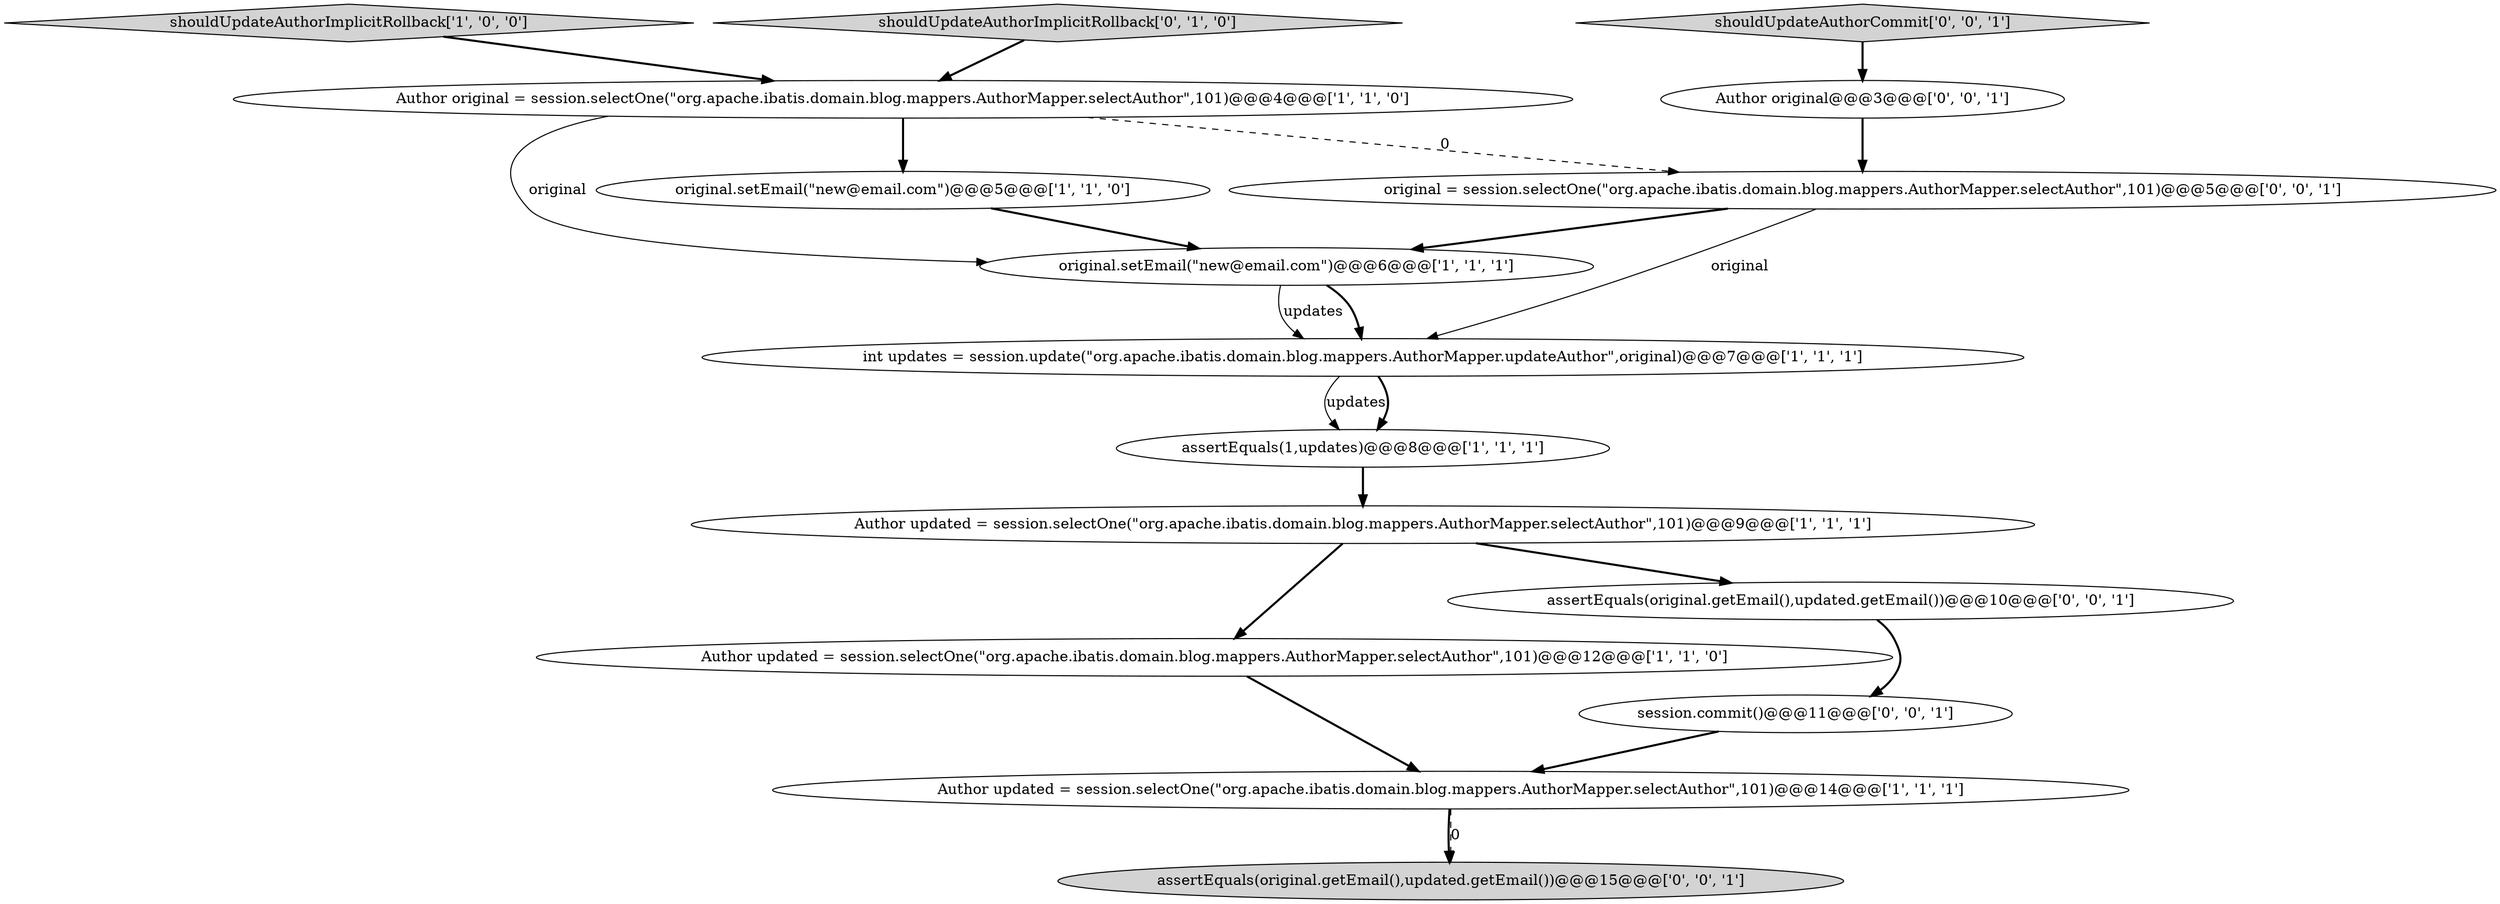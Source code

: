 digraph {
14 [style = filled, label = "session.commit()@@@11@@@['0', '0', '1']", fillcolor = white, shape = ellipse image = "AAA0AAABBB3BBB"];
5 [style = filled, label = "Author updated = session.selectOne(\"org.apache.ibatis.domain.blog.mappers.AuthorMapper.selectAuthor\",101)@@@12@@@['1', '1', '0']", fillcolor = white, shape = ellipse image = "AAA0AAABBB1BBB"];
15 [style = filled, label = "shouldUpdateAuthorCommit['0', '0', '1']", fillcolor = lightgray, shape = diamond image = "AAA0AAABBB3BBB"];
11 [style = filled, label = "Author original@@@3@@@['0', '0', '1']", fillcolor = white, shape = ellipse image = "AAA0AAABBB3BBB"];
13 [style = filled, label = "original = session.selectOne(\"org.apache.ibatis.domain.blog.mappers.AuthorMapper.selectAuthor\",101)@@@5@@@['0', '0', '1']", fillcolor = white, shape = ellipse image = "AAA0AAABBB3BBB"];
4 [style = filled, label = "assertEquals(1,updates)@@@8@@@['1', '1', '1']", fillcolor = white, shape = ellipse image = "AAA0AAABBB1BBB"];
1 [style = filled, label = "original.setEmail(\"new@email.com\")@@@6@@@['1', '1', '1']", fillcolor = white, shape = ellipse image = "AAA0AAABBB1BBB"];
2 [style = filled, label = "Author updated = session.selectOne(\"org.apache.ibatis.domain.blog.mappers.AuthorMapper.selectAuthor\",101)@@@14@@@['1', '1', '1']", fillcolor = white, shape = ellipse image = "AAA0AAABBB1BBB"];
10 [style = filled, label = "assertEquals(original.getEmail(),updated.getEmail())@@@10@@@['0', '0', '1']", fillcolor = white, shape = ellipse image = "AAA0AAABBB3BBB"];
6 [style = filled, label = "original.setEmail(\"new@email.com\")@@@5@@@['1', '1', '0']", fillcolor = white, shape = ellipse image = "AAA0AAABBB1BBB"];
3 [style = filled, label = "Author original = session.selectOne(\"org.apache.ibatis.domain.blog.mappers.AuthorMapper.selectAuthor\",101)@@@4@@@['1', '1', '0']", fillcolor = white, shape = ellipse image = "AAA0AAABBB1BBB"];
12 [style = filled, label = "assertEquals(original.getEmail(),updated.getEmail())@@@15@@@['0', '0', '1']", fillcolor = lightgray, shape = ellipse image = "AAA0AAABBB3BBB"];
0 [style = filled, label = "shouldUpdateAuthorImplicitRollback['1', '0', '0']", fillcolor = lightgray, shape = diamond image = "AAA0AAABBB1BBB"];
8 [style = filled, label = "int updates = session.update(\"org.apache.ibatis.domain.blog.mappers.AuthorMapper.updateAuthor\",original)@@@7@@@['1', '1', '1']", fillcolor = white, shape = ellipse image = "AAA0AAABBB1BBB"];
9 [style = filled, label = "shouldUpdateAuthorImplicitRollback['0', '1', '0']", fillcolor = lightgray, shape = diamond image = "AAA0AAABBB2BBB"];
7 [style = filled, label = "Author updated = session.selectOne(\"org.apache.ibatis.domain.blog.mappers.AuthorMapper.selectAuthor\",101)@@@9@@@['1', '1', '1']", fillcolor = white, shape = ellipse image = "AAA0AAABBB1BBB"];
0->3 [style = bold, label=""];
1->8 [style = bold, label=""];
8->4 [style = solid, label="updates"];
10->14 [style = bold, label=""];
7->10 [style = bold, label=""];
3->6 [style = bold, label=""];
3->13 [style = dashed, label="0"];
13->8 [style = solid, label="original"];
4->7 [style = bold, label=""];
13->1 [style = bold, label=""];
2->12 [style = bold, label=""];
3->1 [style = solid, label="original"];
6->1 [style = bold, label=""];
2->12 [style = dashed, label="0"];
5->2 [style = bold, label=""];
7->5 [style = bold, label=""];
15->11 [style = bold, label=""];
11->13 [style = bold, label=""];
1->8 [style = solid, label="updates"];
9->3 [style = bold, label=""];
14->2 [style = bold, label=""];
8->4 [style = bold, label=""];
}
